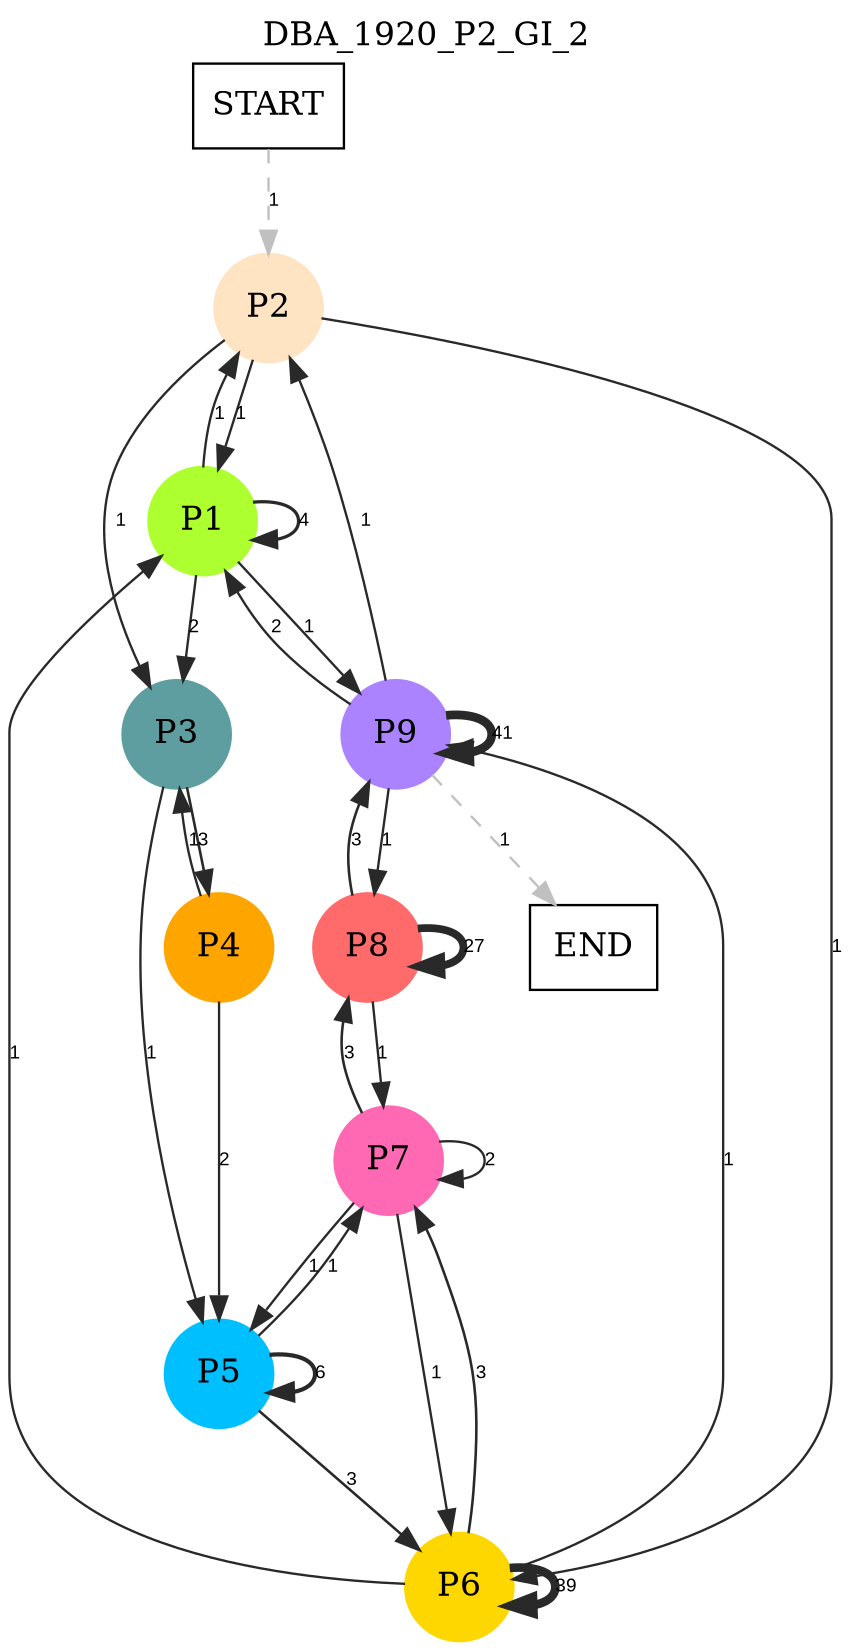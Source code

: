 digraph DBA_1920_P2_GI_2 {
	labelloc="t";
	label=DBA_1920_P2_GI_2;
	dpi = 150
	size="16,11!";
	margin = 0;
"START" [shape=box, fillcolor=white, style=filled, color=black]
"P2" [shape=circle, color=bisque, style=filled]
"P1" [shape=circle, color=greenyellow, style=filled]
"P3" [shape=circle, color=cadetblue, style=filled]
"P4" [shape=circle, color=orange, style=filled]
"P5" [shape=circle, color=deepskyblue, style=filled]
"P7" [shape=circle, color=hotpink, style=filled]
"P6" [shape=circle, color=gold, style=filled]
"P8" [shape=circle, color=indianred1, style=filled]
"P9" [shape=circle, color=mediumpurple1, style=filled]
"END" [shape=box, fillcolor=white, style=filled, color=black]
"START" -> "P2" [ style = dashed color=grey label ="1" labelfloat=false fontname="Arial" fontsize=8]

"P2" -> "P1" [ color=grey16 penwidth = "1"label ="1" labelfloat=false fontname="Arial" fontsize=8]

"P2" -> "P3" [ color=grey16 penwidth = "1"label ="1" labelfloat=false fontname="Arial" fontsize=8]

"P2" -> "P6" [ color=grey16 penwidth = "1"label ="1" labelfloat=false fontname="Arial" fontsize=8]

"P1" -> "P2" [ color=grey16 penwidth = "1"label ="1" labelfloat=false fontname="Arial" fontsize=8]

"P1" -> "P1" [ color=grey16 penwidth = "1.38629436111989"label ="4" labelfloat=false fontname="Arial" fontsize=8]

"P1" -> "P3" [ color=grey16 penwidth = "1"label ="2" labelfloat=false fontname="Arial" fontsize=8]

"P1" -> "P9" [ color=grey16 penwidth = "1"label ="1" labelfloat=false fontname="Arial" fontsize=8]

"P3" -> "P4" [ color=grey16 penwidth = "1.09861228866811"label ="3" labelfloat=false fontname="Arial" fontsize=8]

"P3" -> "P5" [ color=grey16 penwidth = "1"label ="1" labelfloat=false fontname="Arial" fontsize=8]

"P4" -> "P3" [ color=grey16 penwidth = "1"label ="1" labelfloat=false fontname="Arial" fontsize=8]

"P4" -> "P5" [ color=grey16 penwidth = "1"label ="2" labelfloat=false fontname="Arial" fontsize=8]

"P5" -> "P5" [ color=grey16 penwidth = "1.79175946922805"label ="6" labelfloat=false fontname="Arial" fontsize=8]

"P5" -> "P7" [ color=grey16 penwidth = "1"label ="1" labelfloat=false fontname="Arial" fontsize=8]

"P5" -> "P6" [ color=grey16 penwidth = "1.09861228866811"label ="3" labelfloat=false fontname="Arial" fontsize=8]

"P7" -> "P5" [ color=grey16 penwidth = "1"label ="1" labelfloat=false fontname="Arial" fontsize=8]

"P7" -> "P7" [ color=grey16 penwidth = "1"label ="2" labelfloat=false fontname="Arial" fontsize=8]

"P7" -> "P6" [ color=grey16 penwidth = "1"label ="1" labelfloat=false fontname="Arial" fontsize=8]

"P7" -> "P8" [ color=grey16 penwidth = "1.09861228866811"label ="3" labelfloat=false fontname="Arial" fontsize=8]

"P6" -> "P1" [ color=grey16 penwidth = "1"label ="1" labelfloat=false fontname="Arial" fontsize=8]

"P6" -> "P7" [ color=grey16 penwidth = "1.09861228866811"label ="3" labelfloat=false fontname="Arial" fontsize=8]

"P6" -> "P6" [ color=grey16 penwidth = "3.66356164612965"label ="39" labelfloat=false fontname="Arial" fontsize=8]

"P6" -> "P9" [ color=grey16 penwidth = "1"label ="1" labelfloat=false fontname="Arial" fontsize=8]

"P8" -> "P7" [ color=grey16 penwidth = "1"label ="1" labelfloat=false fontname="Arial" fontsize=8]

"P8" -> "P8" [ color=grey16 penwidth = "3.29583686600433"label ="27" labelfloat=false fontname="Arial" fontsize=8]

"P8" -> "P9" [ color=grey16 penwidth = "1.09861228866811"label ="3" labelfloat=false fontname="Arial" fontsize=8]

"P9" -> "P2" [ color=grey16 penwidth = "1"label ="1" labelfloat=false fontname="Arial" fontsize=8]

"P9" -> "P1" [ color=grey16 penwidth = "1"label ="2" labelfloat=false fontname="Arial" fontsize=8]

"P9" -> "P8" [ color=grey16 penwidth = "1"label ="1" labelfloat=false fontname="Arial" fontsize=8]

"P9" -> "P9" [ color=grey16 penwidth = "3.71357206670431"label ="41" labelfloat=false fontname="Arial" fontsize=8]

"P9" -> "END" [ style = dashed color=grey label ="1" labelfloat=false fontname="Arial" fontsize=8]

}
